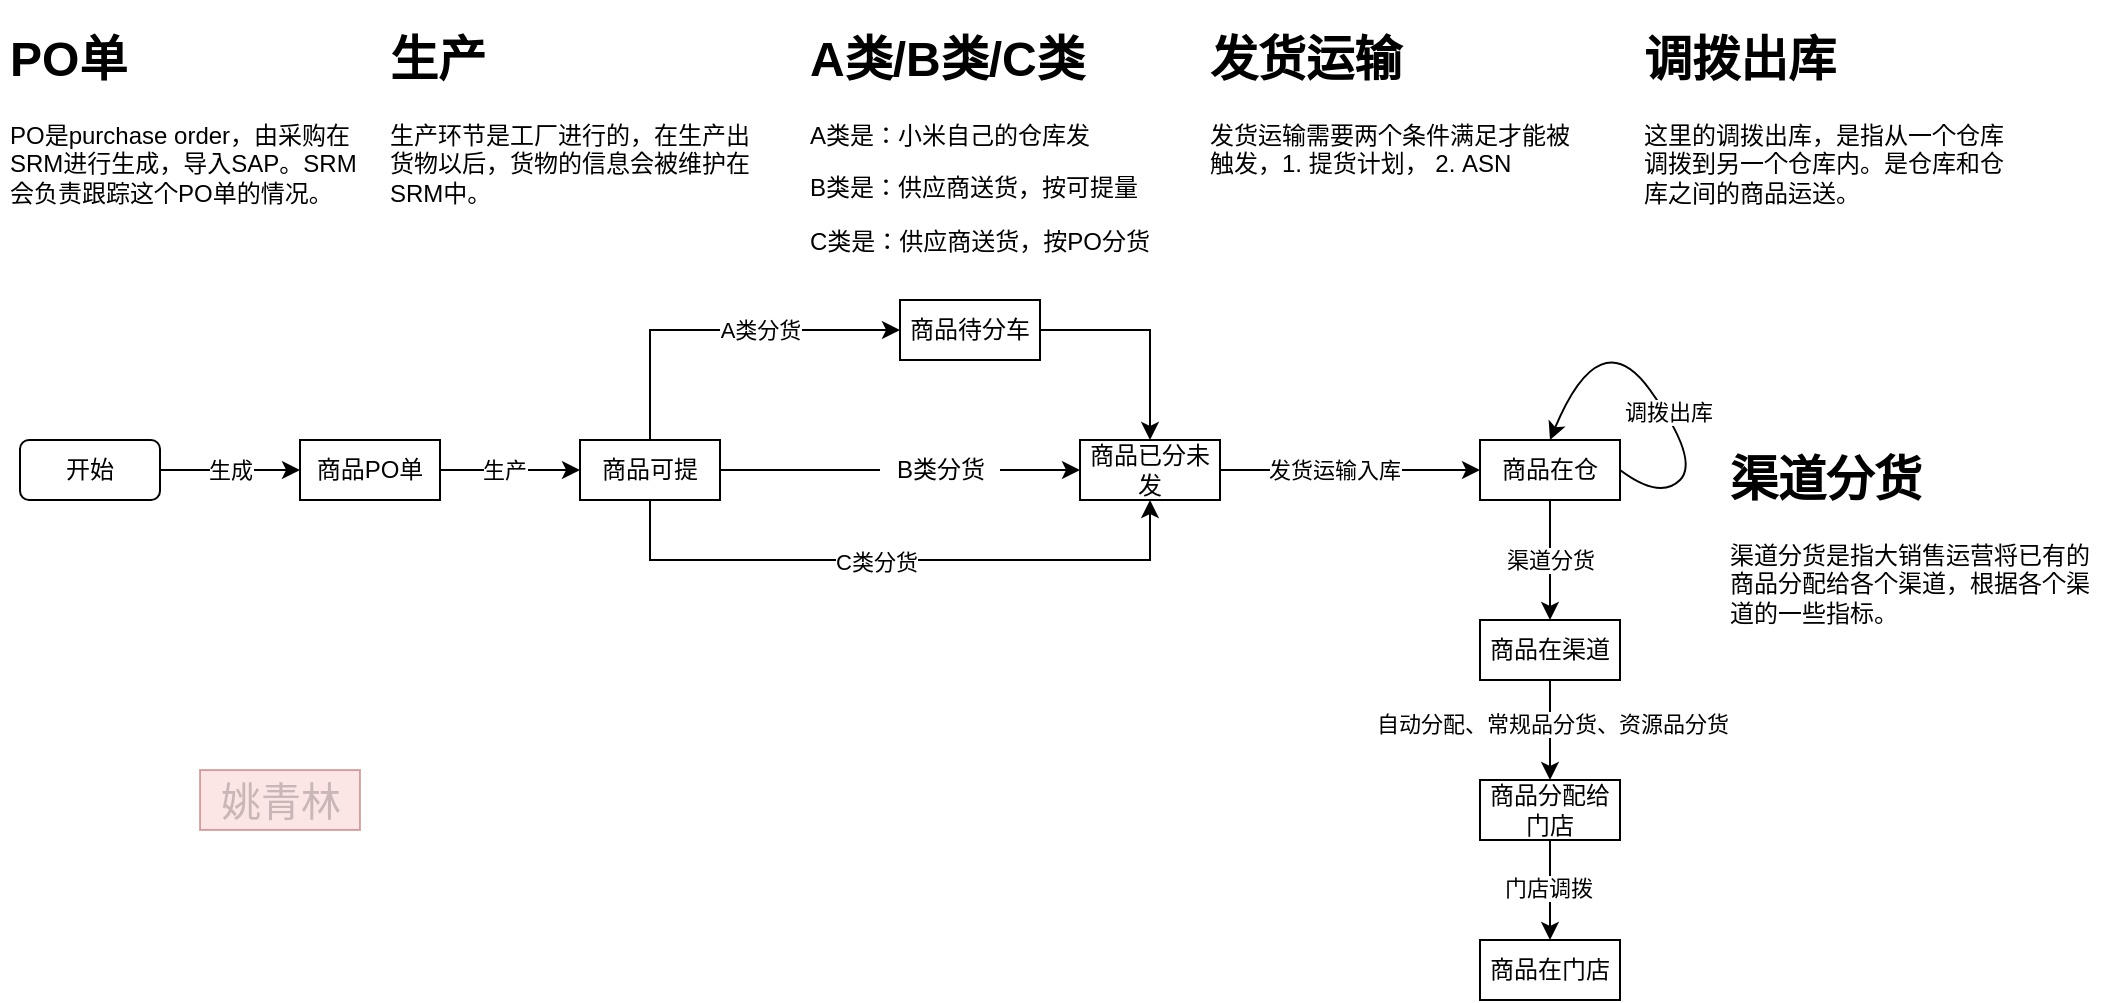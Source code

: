 <mxfile version="14.6.13" type="github">
  <diagram id="yd9c1y7cqodbTIlOPILq" name="第 1 页">
    <mxGraphModel dx="1298" dy="731" grid="1" gridSize="10" guides="1" tooltips="1" connect="1" arrows="1" fold="1" page="1" pageScale="1" pageWidth="827" pageHeight="1169" math="0" shadow="0">
      <root>
        <mxCell id="0" />
        <mxCell id="1" parent="0" />
        <mxCell id="ALu-bki9AxwIx_Ugg1ty-3" value="生成" style="edgeStyle=orthogonalEdgeStyle;rounded=0;orthogonalLoop=1;jettySize=auto;html=1;" edge="1" parent="1" source="ALu-bki9AxwIx_Ugg1ty-1" target="ALu-bki9AxwIx_Ugg1ty-2">
          <mxGeometry relative="1" as="geometry" />
        </mxCell>
        <mxCell id="ALu-bki9AxwIx_Ugg1ty-1" value="开始" style="rounded=1;whiteSpace=wrap;html=1;" vertex="1" parent="1">
          <mxGeometry x="20" y="220" width="70" height="30" as="geometry" />
        </mxCell>
        <mxCell id="ALu-bki9AxwIx_Ugg1ty-5" style="edgeStyle=orthogonalEdgeStyle;rounded=0;orthogonalLoop=1;jettySize=auto;html=1;entryX=0;entryY=0.5;entryDx=0;entryDy=0;" edge="1" parent="1" source="ALu-bki9AxwIx_Ugg1ty-2" target="ALu-bki9AxwIx_Ugg1ty-6">
          <mxGeometry relative="1" as="geometry">
            <mxPoint x="310" y="235" as="targetPoint" />
          </mxGeometry>
        </mxCell>
        <mxCell id="ALu-bki9AxwIx_Ugg1ty-9" value="生产" style="edgeLabel;html=1;align=center;verticalAlign=middle;resizable=0;points=[];" vertex="1" connectable="0" parent="ALu-bki9AxwIx_Ugg1ty-5">
          <mxGeometry x="-0.086" relative="1" as="geometry">
            <mxPoint as="offset" />
          </mxGeometry>
        </mxCell>
        <mxCell id="ALu-bki9AxwIx_Ugg1ty-2" value="商品PO单" style="rounded=0;whiteSpace=wrap;html=1;" vertex="1" parent="1">
          <mxGeometry x="160" y="220" width="70" height="30" as="geometry" />
        </mxCell>
        <mxCell id="ALu-bki9AxwIx_Ugg1ty-4" value="&lt;h1&gt;PO单&lt;/h1&gt;&lt;p&gt;PO是purchase order，由采购在SRM进行生成，导入SAP。SRM会负责跟踪这个PO单的情况。&lt;/p&gt;" style="text;html=1;strokeColor=none;fillColor=none;spacing=5;spacingTop=-20;whiteSpace=wrap;overflow=hidden;rounded=0;" vertex="1" parent="1">
          <mxGeometry x="10" y="10" width="190" height="120" as="geometry" />
        </mxCell>
        <mxCell id="ALu-bki9AxwIx_Ugg1ty-12" style="edgeStyle=orthogonalEdgeStyle;rounded=0;orthogonalLoop=1;jettySize=auto;html=1;exitX=0.5;exitY=0;exitDx=0;exitDy=0;entryX=0;entryY=0.5;entryDx=0;entryDy=0;" edge="1" parent="1" source="ALu-bki9AxwIx_Ugg1ty-6" target="ALu-bki9AxwIx_Ugg1ty-11">
          <mxGeometry relative="1" as="geometry" />
        </mxCell>
        <mxCell id="ALu-bki9AxwIx_Ugg1ty-13" value="A类分货" style="edgeLabel;html=1;align=center;verticalAlign=middle;resizable=0;points=[];" vertex="1" connectable="0" parent="ALu-bki9AxwIx_Ugg1ty-12">
          <mxGeometry x="0.017" y="-1" relative="1" as="geometry">
            <mxPoint x="18" y="-1" as="offset" />
          </mxGeometry>
        </mxCell>
        <mxCell id="ALu-bki9AxwIx_Ugg1ty-15" style="edgeStyle=orthogonalEdgeStyle;rounded=0;orthogonalLoop=1;jettySize=auto;html=1;entryX=0;entryY=0.5;entryDx=0;entryDy=0;startArrow=none;" edge="1" parent="1" source="ALu-bki9AxwIx_Ugg1ty-23" target="ALu-bki9AxwIx_Ugg1ty-14">
          <mxGeometry relative="1" as="geometry" />
        </mxCell>
        <mxCell id="ALu-bki9AxwIx_Ugg1ty-20" style="edgeStyle=orthogonalEdgeStyle;rounded=0;orthogonalLoop=1;jettySize=auto;html=1;exitX=0.5;exitY=1;exitDx=0;exitDy=0;entryX=0.5;entryY=1;entryDx=0;entryDy=0;" edge="1" parent="1" source="ALu-bki9AxwIx_Ugg1ty-6" target="ALu-bki9AxwIx_Ugg1ty-14">
          <mxGeometry relative="1" as="geometry">
            <Array as="points">
              <mxPoint x="335" y="280" />
              <mxPoint x="585" y="280" />
            </Array>
          </mxGeometry>
        </mxCell>
        <mxCell id="ALu-bki9AxwIx_Ugg1ty-21" value="C类分货" style="edgeLabel;html=1;align=center;verticalAlign=middle;resizable=0;points=[];" vertex="1" connectable="0" parent="ALu-bki9AxwIx_Ugg1ty-20">
          <mxGeometry x="0.069" y="-1" relative="1" as="geometry">
            <mxPoint x="-23" as="offset" />
          </mxGeometry>
        </mxCell>
        <mxCell id="ALu-bki9AxwIx_Ugg1ty-6" value="商品可提" style="rounded=0;whiteSpace=wrap;html=1;" vertex="1" parent="1">
          <mxGeometry x="300" y="220" width="70" height="30" as="geometry" />
        </mxCell>
        <mxCell id="ALu-bki9AxwIx_Ugg1ty-10" value="&lt;h1&gt;生产&lt;/h1&gt;&lt;p&gt;生产环节是工厂进行的，在生产出货物以后，货物的信息会被维护在SRM中。&lt;/p&gt;" style="text;html=1;strokeColor=none;fillColor=none;spacing=5;spacingTop=-20;whiteSpace=wrap;overflow=hidden;rounded=0;" vertex="1" parent="1">
          <mxGeometry x="200" y="10" width="190" height="120" as="geometry" />
        </mxCell>
        <mxCell id="ALu-bki9AxwIx_Ugg1ty-22" style="edgeStyle=orthogonalEdgeStyle;rounded=0;orthogonalLoop=1;jettySize=auto;html=1;exitX=1;exitY=0.5;exitDx=0;exitDy=0;entryX=0.5;entryY=0;entryDx=0;entryDy=0;" edge="1" parent="1" source="ALu-bki9AxwIx_Ugg1ty-11" target="ALu-bki9AxwIx_Ugg1ty-14">
          <mxGeometry relative="1" as="geometry" />
        </mxCell>
        <mxCell id="ALu-bki9AxwIx_Ugg1ty-11" value="商品待分车" style="rounded=0;whiteSpace=wrap;html=1;" vertex="1" parent="1">
          <mxGeometry x="460" y="150" width="70" height="30" as="geometry" />
        </mxCell>
        <mxCell id="ALu-bki9AxwIx_Ugg1ty-27" style="edgeStyle=orthogonalEdgeStyle;rounded=0;orthogonalLoop=1;jettySize=auto;html=1;" edge="1" parent="1" source="ALu-bki9AxwIx_Ugg1ty-14" target="ALu-bki9AxwIx_Ugg1ty-26">
          <mxGeometry relative="1" as="geometry" />
        </mxCell>
        <mxCell id="ALu-bki9AxwIx_Ugg1ty-30" value="发货运输入库" style="edgeLabel;html=1;align=center;verticalAlign=middle;resizable=0;points=[];" vertex="1" connectable="0" parent="ALu-bki9AxwIx_Ugg1ty-27">
          <mxGeometry x="0.05" y="-1" relative="1" as="geometry">
            <mxPoint x="-12" y="-1" as="offset" />
          </mxGeometry>
        </mxCell>
        <mxCell id="ALu-bki9AxwIx_Ugg1ty-14" value="商品已分未发" style="rounded=0;whiteSpace=wrap;html=1;" vertex="1" parent="1">
          <mxGeometry x="550" y="220" width="70" height="30" as="geometry" />
        </mxCell>
        <mxCell id="ALu-bki9AxwIx_Ugg1ty-23" value="B类分货" style="text;html=1;align=center;verticalAlign=middle;resizable=0;points=[];autosize=1;strokeColor=none;" vertex="1" parent="1">
          <mxGeometry x="450" y="225" width="60" height="20" as="geometry" />
        </mxCell>
        <mxCell id="ALu-bki9AxwIx_Ugg1ty-24" value="" style="edgeStyle=orthogonalEdgeStyle;rounded=0;orthogonalLoop=1;jettySize=auto;html=1;entryX=0;entryY=0.5;entryDx=0;entryDy=0;endArrow=none;" edge="1" parent="1" source="ALu-bki9AxwIx_Ugg1ty-6" target="ALu-bki9AxwIx_Ugg1ty-23">
          <mxGeometry relative="1" as="geometry">
            <mxPoint x="370" y="235" as="sourcePoint" />
            <mxPoint x="610" y="235" as="targetPoint" />
          </mxGeometry>
        </mxCell>
        <mxCell id="ALu-bki9AxwIx_Ugg1ty-25" value="&lt;h1&gt;A类/B类/C类&lt;/h1&gt;&lt;p&gt;A类是：小米自己的仓库发&lt;/p&gt;&lt;p&gt;B类是：供应商送货，按可提量&lt;/p&gt;&lt;p&gt;C类是：供应商送货，按PO分货&lt;/p&gt;" style="text;html=1;strokeColor=none;fillColor=none;spacing=5;spacingTop=-20;whiteSpace=wrap;overflow=hidden;rounded=0;" vertex="1" parent="1">
          <mxGeometry x="410" y="10" width="190" height="120" as="geometry" />
        </mxCell>
        <mxCell id="ALu-bki9AxwIx_Ugg1ty-32" style="edgeStyle=orthogonalEdgeStyle;rounded=0;orthogonalLoop=1;jettySize=auto;html=1;exitX=1;exitY=0.5;exitDx=0;exitDy=0;entryX=0.5;entryY=0;entryDx=0;entryDy=0;" edge="1" parent="1" source="ALu-bki9AxwIx_Ugg1ty-26" target="ALu-bki9AxwIx_Ugg1ty-26">
          <mxGeometry relative="1" as="geometry">
            <mxPoint x="785" y="190" as="targetPoint" />
          </mxGeometry>
        </mxCell>
        <mxCell id="ALu-bki9AxwIx_Ugg1ty-37" style="edgeStyle=orthogonalEdgeStyle;rounded=0;orthogonalLoop=1;jettySize=auto;html=1;entryX=0.5;entryY=0;entryDx=0;entryDy=0;" edge="1" parent="1" source="ALu-bki9AxwIx_Ugg1ty-26" target="ALu-bki9AxwIx_Ugg1ty-36">
          <mxGeometry relative="1" as="geometry" />
        </mxCell>
        <mxCell id="ALu-bki9AxwIx_Ugg1ty-38" value="渠道分货" style="edgeLabel;html=1;align=center;verticalAlign=middle;resizable=0;points=[];" vertex="1" connectable="0" parent="ALu-bki9AxwIx_Ugg1ty-37">
          <mxGeometry x="0.233" y="1" relative="1" as="geometry">
            <mxPoint x="-1" y="-7" as="offset" />
          </mxGeometry>
        </mxCell>
        <mxCell id="ALu-bki9AxwIx_Ugg1ty-26" value="商品在仓" style="rounded=0;whiteSpace=wrap;html=1;" vertex="1" parent="1">
          <mxGeometry x="750" y="220" width="70" height="30" as="geometry" />
        </mxCell>
        <mxCell id="ALu-bki9AxwIx_Ugg1ty-31" value="&lt;h1&gt;发货运输&lt;/h1&gt;&lt;p&gt;发货运输需要两个条件满足才能被触发，1. 提货计划， 2. ASN&lt;/p&gt;" style="text;html=1;strokeColor=none;fillColor=none;spacing=5;spacingTop=-20;whiteSpace=wrap;overflow=hidden;rounded=0;" vertex="1" parent="1">
          <mxGeometry x="610" y="10" width="190" height="120" as="geometry" />
        </mxCell>
        <mxCell id="ALu-bki9AxwIx_Ugg1ty-33" value="" style="curved=1;endArrow=classic;html=1;entryX=0.5;entryY=0;entryDx=0;entryDy=0;exitX=1;exitY=0.5;exitDx=0;exitDy=0;" edge="1" parent="1" source="ALu-bki9AxwIx_Ugg1ty-26" target="ALu-bki9AxwIx_Ugg1ty-26">
          <mxGeometry width="50" height="50" relative="1" as="geometry">
            <mxPoint x="850" y="270" as="sourcePoint" />
            <mxPoint x="900" y="220" as="targetPoint" />
            <Array as="points">
              <mxPoint x="840" y="250" />
              <mxPoint x="860" y="230" />
              <mxPoint x="810" y="160" />
            </Array>
          </mxGeometry>
        </mxCell>
        <mxCell id="ALu-bki9AxwIx_Ugg1ty-34" value="调拨出库" style="edgeLabel;html=1;align=center;verticalAlign=middle;resizable=0;points=[];" vertex="1" connectable="0" parent="ALu-bki9AxwIx_Ugg1ty-33">
          <mxGeometry x="-0.182" y="-1" relative="1" as="geometry">
            <mxPoint y="1" as="offset" />
          </mxGeometry>
        </mxCell>
        <mxCell id="ALu-bki9AxwIx_Ugg1ty-35" value="&lt;h1&gt;调拨出库&lt;/h1&gt;&lt;p&gt;这里的调拨出库，是指从一个仓库调拨到另一个仓库内。是仓库和仓库之间的商品运送。&lt;/p&gt;" style="text;html=1;strokeColor=none;fillColor=none;spacing=5;spacingTop=-20;whiteSpace=wrap;overflow=hidden;rounded=0;" vertex="1" parent="1">
          <mxGeometry x="827" y="10" width="190" height="120" as="geometry" />
        </mxCell>
        <mxCell id="ALu-bki9AxwIx_Ugg1ty-41" style="edgeStyle=orthogonalEdgeStyle;rounded=0;orthogonalLoop=1;jettySize=auto;html=1;" edge="1" parent="1" source="ALu-bki9AxwIx_Ugg1ty-36" target="ALu-bki9AxwIx_Ugg1ty-40">
          <mxGeometry relative="1" as="geometry" />
        </mxCell>
        <mxCell id="ALu-bki9AxwIx_Ugg1ty-42" value="自动分配、常规品分货、资源品分货" style="edgeLabel;html=1;align=center;verticalAlign=middle;resizable=0;points=[];" vertex="1" connectable="0" parent="ALu-bki9AxwIx_Ugg1ty-41">
          <mxGeometry x="-0.12" y="1" relative="1" as="geometry">
            <mxPoint as="offset" />
          </mxGeometry>
        </mxCell>
        <mxCell id="ALu-bki9AxwIx_Ugg1ty-36" value="商品在渠道" style="rounded=0;whiteSpace=wrap;html=1;" vertex="1" parent="1">
          <mxGeometry x="750" y="310" width="70" height="30" as="geometry" />
        </mxCell>
        <mxCell id="ALu-bki9AxwIx_Ugg1ty-39" value="&lt;h1&gt;渠道分货&lt;/h1&gt;&lt;p&gt;渠道分货是指大销售运营将已有的商品分配给各个渠道，根据各个渠道的一些指标。&lt;/p&gt;" style="text;html=1;strokeColor=none;fillColor=none;spacing=5;spacingTop=-20;whiteSpace=wrap;overflow=hidden;rounded=0;" vertex="1" parent="1">
          <mxGeometry x="870" y="220" width="190" height="120" as="geometry" />
        </mxCell>
        <mxCell id="ALu-bki9AxwIx_Ugg1ty-44" style="edgeStyle=orthogonalEdgeStyle;rounded=0;orthogonalLoop=1;jettySize=auto;html=1;" edge="1" parent="1" source="ALu-bki9AxwIx_Ugg1ty-40" target="ALu-bki9AxwIx_Ugg1ty-43">
          <mxGeometry relative="1" as="geometry" />
        </mxCell>
        <mxCell id="ALu-bki9AxwIx_Ugg1ty-45" value="门店调拨" style="edgeLabel;html=1;align=center;verticalAlign=middle;resizable=0;points=[];" vertex="1" connectable="0" parent="ALu-bki9AxwIx_Ugg1ty-44">
          <mxGeometry x="-0.04" y="-1" relative="1" as="geometry">
            <mxPoint as="offset" />
          </mxGeometry>
        </mxCell>
        <mxCell id="ALu-bki9AxwIx_Ugg1ty-40" value="商品分配给门店" style="rounded=0;whiteSpace=wrap;html=1;" vertex="1" parent="1">
          <mxGeometry x="750" y="390" width="70" height="30" as="geometry" />
        </mxCell>
        <mxCell id="ALu-bki9AxwIx_Ugg1ty-43" value="商品在门店" style="rounded=0;whiteSpace=wrap;html=1;" vertex="1" parent="1">
          <mxGeometry x="750" y="470" width="70" height="30" as="geometry" />
        </mxCell>
        <mxCell id="ALu-bki9AxwIx_Ugg1ty-46" value="姚青林" style="text;html=1;align=center;verticalAlign=middle;resizable=0;points=[];autosize=1;strokeColor=#b85450;fontSize=20;opacity=50;fillColor=#f8cecc;textOpacity=20;" vertex="1" parent="1">
          <mxGeometry x="110" y="385" width="80" height="30" as="geometry" />
        </mxCell>
      </root>
    </mxGraphModel>
  </diagram>
</mxfile>
